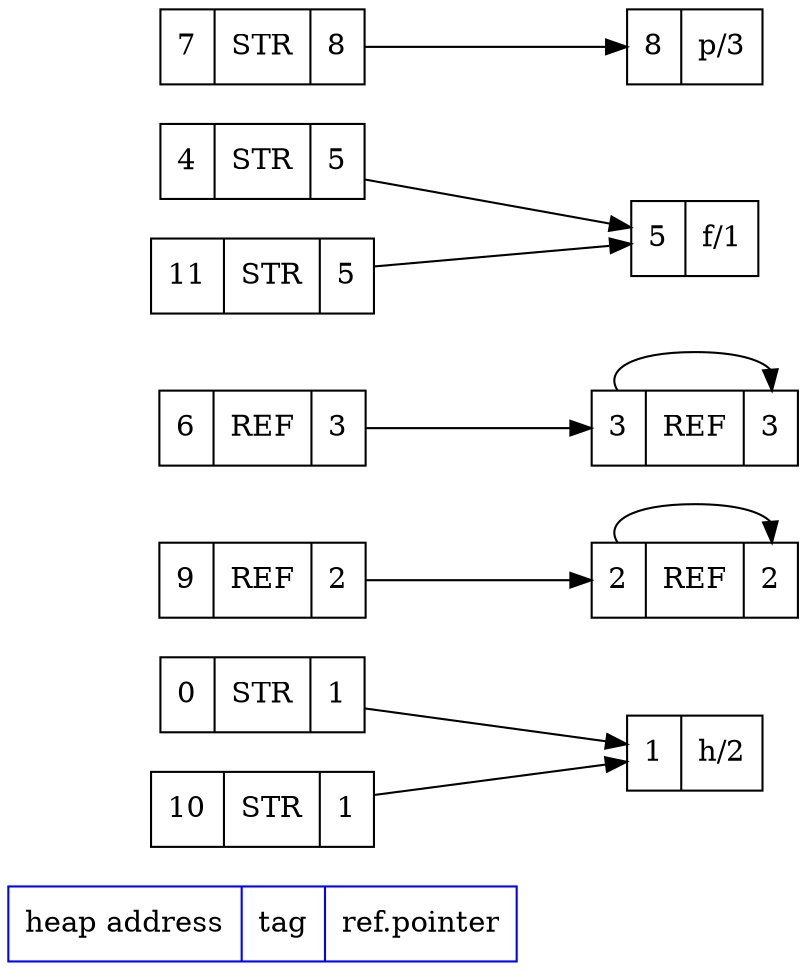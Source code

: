 digraph {
rankdir=LR;
node [shape=record]; 

xxx [label="{heap address|tag|ref.pointer}",color=blue];
0 [label="{0|STR|1}"]; 0->1; 
1 [label="{1|h/2}"];
2 [label="{2|REF|2}"]; 2->2;
3 [label="{3|REF|3}"]; 3->3;
4 [label="{4|STR|5}"]; 4->5;
5 [label="{5|f/1}"];
6 [label="{6|REF|3}"]; 6->3;
7 [label="{7|STR|8}"]; 7->8;
8 [label="{8|p/3}"];
9 [label="{9|REF|2}"]; 9->2;
10 [label="{10|STR|1}"]; 10->1;
11 [label="{11|STR|5}"]; 11->5;
 
}